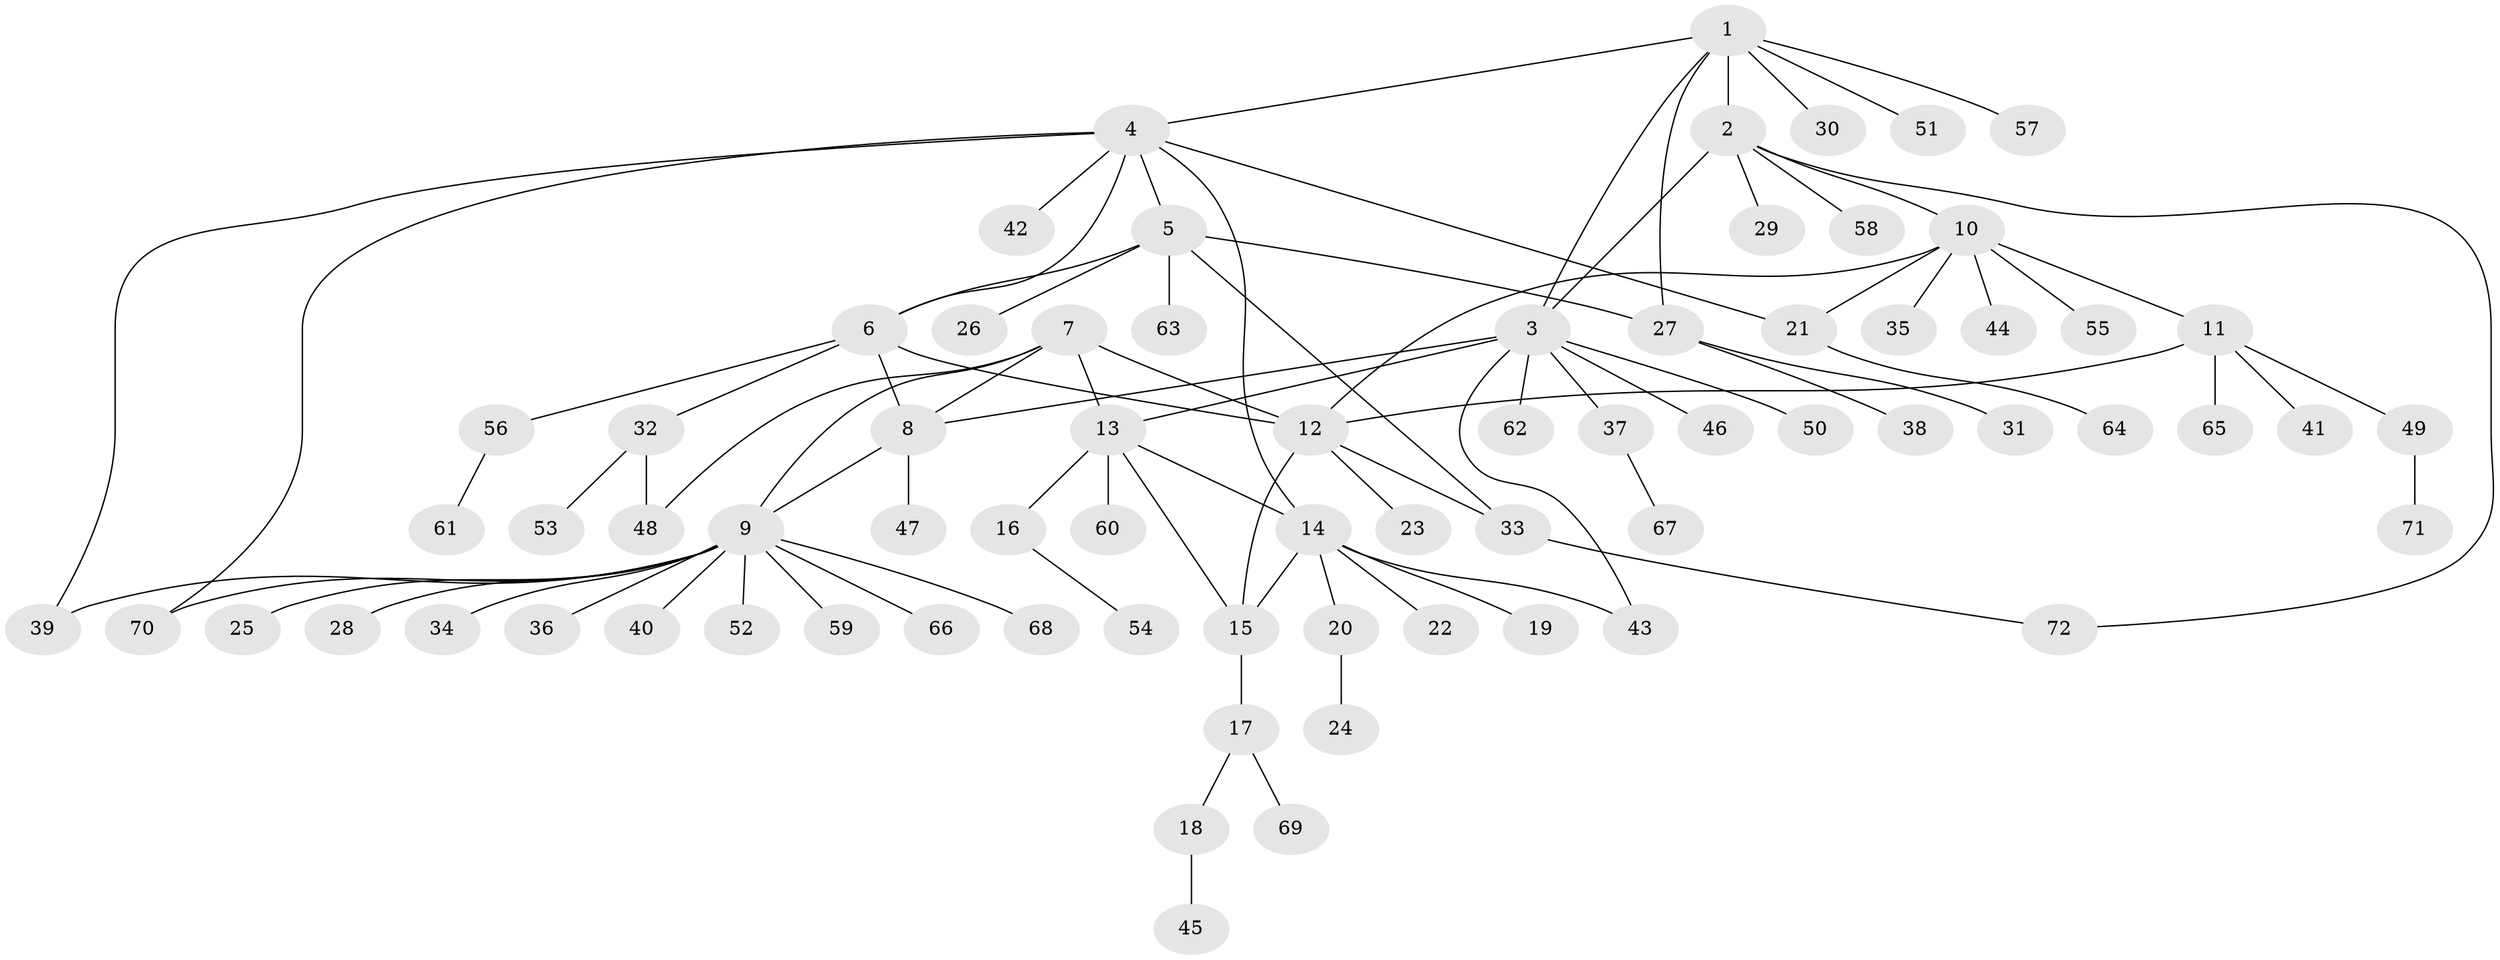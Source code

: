 // coarse degree distribution, {7: 0.05263157894736842, 14: 0.02631578947368421, 1: 0.5789473684210527, 2: 0.13157894736842105, 12: 0.02631578947368421, 5: 0.10526315789473684, 4: 0.07894736842105263}
// Generated by graph-tools (version 1.1) at 2025/48/03/06/25 01:48:57]
// undirected, 72 vertices, 90 edges
graph export_dot {
graph [start="1"]
  node [color=gray90,style=filled];
  1;
  2;
  3;
  4;
  5;
  6;
  7;
  8;
  9;
  10;
  11;
  12;
  13;
  14;
  15;
  16;
  17;
  18;
  19;
  20;
  21;
  22;
  23;
  24;
  25;
  26;
  27;
  28;
  29;
  30;
  31;
  32;
  33;
  34;
  35;
  36;
  37;
  38;
  39;
  40;
  41;
  42;
  43;
  44;
  45;
  46;
  47;
  48;
  49;
  50;
  51;
  52;
  53;
  54;
  55;
  56;
  57;
  58;
  59;
  60;
  61;
  62;
  63;
  64;
  65;
  66;
  67;
  68;
  69;
  70;
  71;
  72;
  1 -- 2;
  1 -- 3;
  1 -- 4;
  1 -- 27;
  1 -- 30;
  1 -- 51;
  1 -- 57;
  2 -- 3;
  2 -- 10;
  2 -- 29;
  2 -- 58;
  2 -- 72;
  3 -- 8;
  3 -- 13;
  3 -- 37;
  3 -- 43;
  3 -- 46;
  3 -- 50;
  3 -- 62;
  4 -- 5;
  4 -- 6;
  4 -- 14;
  4 -- 21;
  4 -- 39;
  4 -- 42;
  4 -- 70;
  5 -- 6;
  5 -- 26;
  5 -- 27;
  5 -- 33;
  5 -- 63;
  6 -- 8;
  6 -- 12;
  6 -- 32;
  6 -- 56;
  7 -- 8;
  7 -- 9;
  7 -- 12;
  7 -- 13;
  7 -- 48;
  8 -- 9;
  8 -- 47;
  9 -- 25;
  9 -- 28;
  9 -- 34;
  9 -- 36;
  9 -- 39;
  9 -- 40;
  9 -- 52;
  9 -- 59;
  9 -- 66;
  9 -- 68;
  9 -- 70;
  10 -- 11;
  10 -- 12;
  10 -- 21;
  10 -- 35;
  10 -- 44;
  10 -- 55;
  11 -- 12;
  11 -- 41;
  11 -- 49;
  11 -- 65;
  12 -- 15;
  12 -- 23;
  12 -- 33;
  13 -- 14;
  13 -- 15;
  13 -- 16;
  13 -- 60;
  14 -- 15;
  14 -- 19;
  14 -- 20;
  14 -- 22;
  14 -- 43;
  15 -- 17;
  16 -- 54;
  17 -- 18;
  17 -- 69;
  18 -- 45;
  20 -- 24;
  21 -- 64;
  27 -- 31;
  27 -- 38;
  32 -- 48;
  32 -- 53;
  33 -- 72;
  37 -- 67;
  49 -- 71;
  56 -- 61;
}
